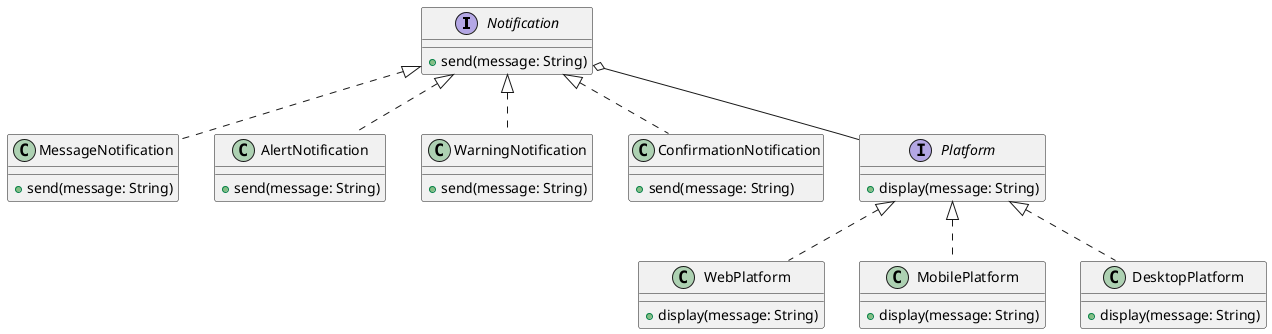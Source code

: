 @startuml

interface Notification {
    +send(message: String)
}

class MessageNotification implements Notification {
    +send(message: String)
}

class AlertNotification implements Notification {
    +send(message: String)
}

class WarningNotification implements Notification {
    +send(message: String)
}

class ConfirmationNotification implements Notification {
    +send(message: String)
}

interface Platform {
    +display(message: String)
}

class WebPlatform implements Platform {
    +display(message: String)
}

class MobilePlatform implements Platform {
    +display(message: String)
}

class DesktopPlatform implements Platform {
    +display(message: String)
}

Notification o-- Platform

@enduml